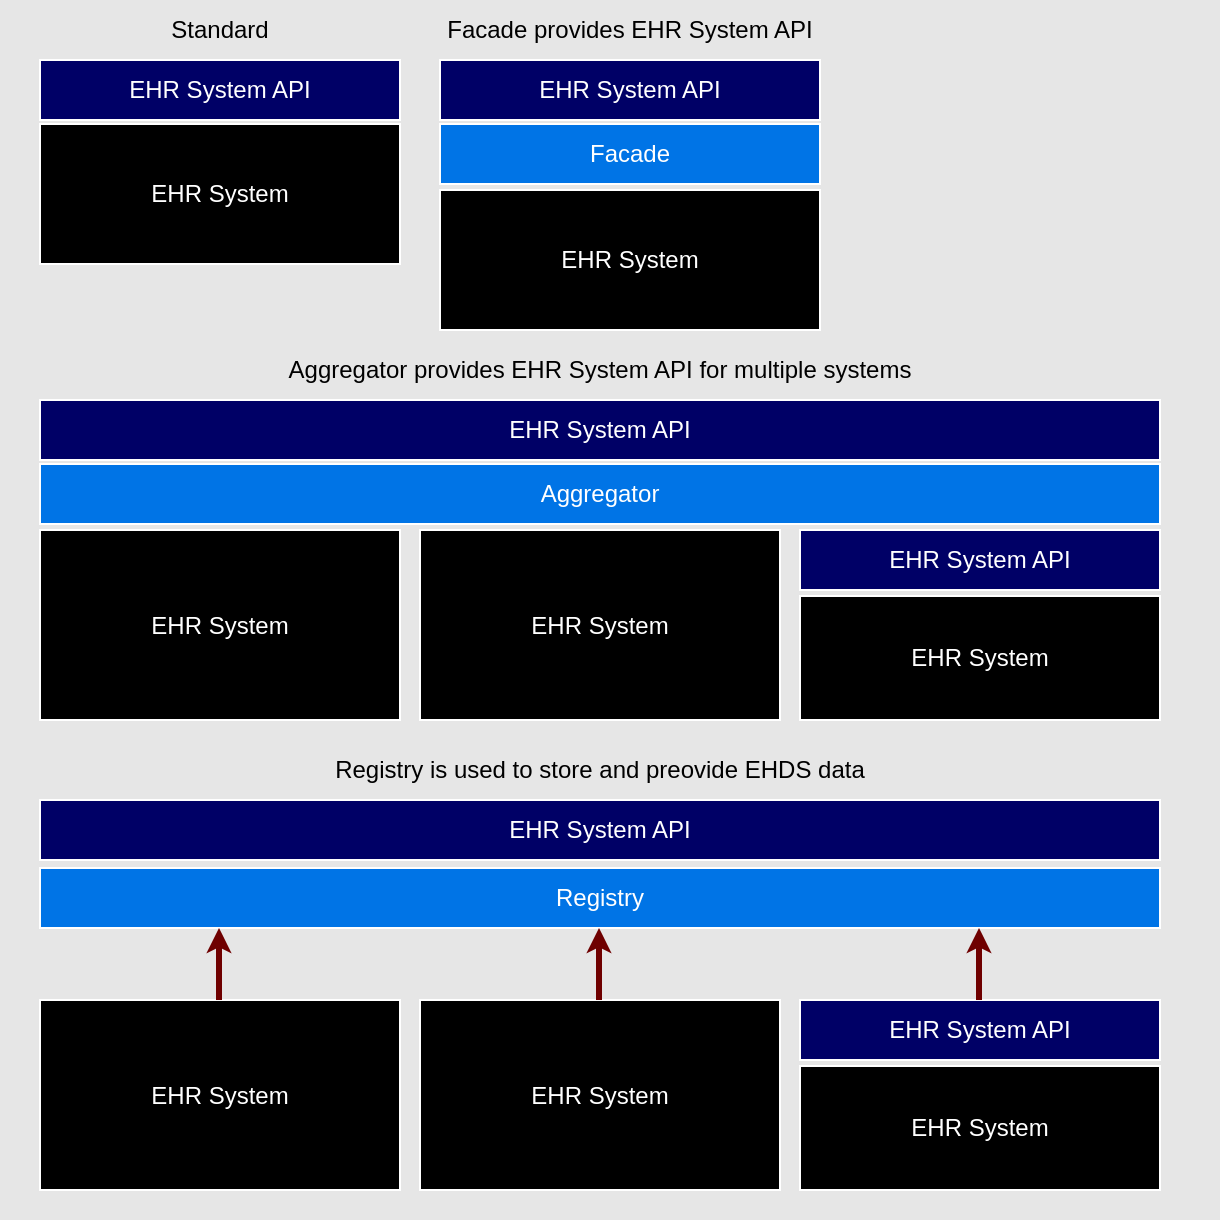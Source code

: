 <mxfile>
    <diagram id="48OBgp8QFrlcBwugOrAG" name="Page-1">
        <mxGraphModel dx="1348" dy="779" grid="1" gridSize="10" guides="1" tooltips="1" connect="1" arrows="1" fold="1" page="1" pageScale="1" pageWidth="850" pageHeight="1100" math="0" shadow="0">
            <root>
                <mxCell id="0"/>
                <mxCell id="1" parent="0"/>
                <mxCell id="36" value="" style="whiteSpace=wrap;html=1;aspect=fixed;fillColor=#E6E6E6;strokeColor=none;" vertex="1" parent="1">
                    <mxGeometry x="20" y="10" width="610" height="610" as="geometry"/>
                </mxCell>
                <mxCell id="2" value="&lt;font color=&quot;#ffffff&quot;&gt;EHR System API&lt;/font&gt;" style="whiteSpace=wrap;html=1;strokeColor=#FFFFFF;fillColor=#000066;" parent="1" vertex="1">
                    <mxGeometry x="40" y="40" width="180" height="30" as="geometry"/>
                </mxCell>
                <mxCell id="3" value="&lt;font color=&quot;#ffffff&quot;&gt;EHR System&lt;/font&gt;" style="whiteSpace=wrap;html=1;strokeColor=#FFFFFF;fillColor=#000000;" parent="1" vertex="1">
                    <mxGeometry x="40" y="72" width="180" height="70" as="geometry"/>
                </mxCell>
                <mxCell id="4" value="&lt;font color=&quot;#ffffff&quot;&gt;EHR System API&lt;/font&gt;" style="whiteSpace=wrap;html=1;strokeColor=#FFFFFF;fillColor=#000066;" parent="1" vertex="1">
                    <mxGeometry x="240" y="40" width="190" height="30" as="geometry"/>
                </mxCell>
                <mxCell id="5" value="&lt;font color=&quot;#ffffff&quot;&gt;EHR System&lt;/font&gt;" style="whiteSpace=wrap;html=1;strokeColor=#FFFFFF;fillColor=#000000;" parent="1" vertex="1">
                    <mxGeometry x="240" y="105" width="190" height="70" as="geometry"/>
                </mxCell>
                <mxCell id="6" value="&lt;font color=&quot;#ffffff&quot;&gt;Facade&lt;/font&gt;" style="whiteSpace=wrap;html=1;strokeColor=#FFFFFF;fillColor=#0074E6;" parent="1" vertex="1">
                    <mxGeometry x="240" y="72" width="190" height="30" as="geometry"/>
                </mxCell>
                <mxCell id="7" value="&lt;font color=&quot;#ffffff&quot;&gt;EHR System API&lt;/font&gt;" style="whiteSpace=wrap;html=1;strokeColor=#FFFFFF;fillColor=#000066;" parent="1" vertex="1">
                    <mxGeometry x="40" y="210" width="560" height="30" as="geometry"/>
                </mxCell>
                <mxCell id="8" value="&lt;font color=&quot;#ffffff&quot;&gt;EHR System&lt;/font&gt;" style="whiteSpace=wrap;html=1;strokeColor=#FFFFFF;fillColor=#000000;" parent="1" vertex="1">
                    <mxGeometry x="40" y="275" width="180" height="95" as="geometry"/>
                </mxCell>
                <mxCell id="9" value="&lt;font color=&quot;#ffffff&quot;&gt;Aggregator&lt;/font&gt;" style="whiteSpace=wrap;html=1;strokeColor=#FFFFFF;fillColor=#0074E6;" parent="1" vertex="1">
                    <mxGeometry x="40" y="242" width="560" height="30" as="geometry"/>
                </mxCell>
                <mxCell id="10" value="&lt;font color=&quot;#ffffff&quot;&gt;EHR System&lt;/font&gt;" style="whiteSpace=wrap;html=1;strokeColor=#FFFFFF;fillColor=#000000;" parent="1" vertex="1">
                    <mxGeometry x="230" y="275" width="180" height="95" as="geometry"/>
                </mxCell>
                <mxCell id="11" value="&lt;font color=&quot;#ffffff&quot;&gt;EHR System&lt;/font&gt;" style="whiteSpace=wrap;html=1;strokeColor=#FFFFFF;fillColor=#000000;" parent="1" vertex="1">
                    <mxGeometry x="420" y="308" width="180" height="62" as="geometry"/>
                </mxCell>
                <mxCell id="13" value="&lt;font color=&quot;#ffffff&quot;&gt;EHR System API&lt;/font&gt;" style="whiteSpace=wrap;html=1;strokeColor=#FFFFFF;fillColor=#000066;" parent="1" vertex="1">
                    <mxGeometry x="420" y="275" width="180" height="30" as="geometry"/>
                </mxCell>
                <mxCell id="14" value="&lt;font color=&quot;#ffffff&quot;&gt;EHR System API&lt;/font&gt;" style="whiteSpace=wrap;html=1;strokeColor=#FFFFFF;fillColor=#000066;" parent="1" vertex="1">
                    <mxGeometry x="40" y="410" width="560" height="30" as="geometry"/>
                </mxCell>
                <mxCell id="15" value="&lt;font color=&quot;#ffffff&quot;&gt;EHR System&lt;/font&gt;" style="whiteSpace=wrap;html=1;strokeColor=#FFFFFF;fillColor=#000000;" parent="1" vertex="1">
                    <mxGeometry x="40" y="510" width="180" height="95" as="geometry"/>
                </mxCell>
                <mxCell id="17" value="&lt;font color=&quot;#ffffff&quot;&gt;EHR System&lt;/font&gt;" style="whiteSpace=wrap;html=1;strokeColor=#FFFFFF;fillColor=#000000;" parent="1" vertex="1">
                    <mxGeometry x="230" y="510" width="180" height="95" as="geometry"/>
                </mxCell>
                <mxCell id="18" value="&lt;font color=&quot;#ffffff&quot;&gt;EHR System&lt;/font&gt;" style="whiteSpace=wrap;html=1;strokeColor=#FFFFFF;fillColor=#000000;" parent="1" vertex="1">
                    <mxGeometry x="420" y="543" width="180" height="62" as="geometry"/>
                </mxCell>
                <mxCell id="19" value="&lt;font color=&quot;#ffffff&quot;&gt;EHR System API&lt;/font&gt;" style="whiteSpace=wrap;html=1;strokeColor=#FFFFFF;fillColor=#000066;" parent="1" vertex="1">
                    <mxGeometry x="420" y="510" width="180" height="30" as="geometry"/>
                </mxCell>
                <mxCell id="21" value="&lt;font color=&quot;#ffffff&quot;&gt;Registry&lt;/font&gt;" style="whiteSpace=wrap;html=1;strokeColor=#FFFFFF;fillColor=#0074E6;" parent="1" vertex="1">
                    <mxGeometry x="40" y="444" width="560" height="30" as="geometry"/>
                </mxCell>
                <mxCell id="27" value="" style="endArrow=classic;startArrow=none;html=1;fillColor=#a20025;strokeColor=#6F0000;strokeWidth=3;endSize=3;startSize=3;startFill=0;" parent="1" edge="1">
                    <mxGeometry width="50" height="50" relative="1" as="geometry">
                        <mxPoint x="129.5" y="510" as="sourcePoint"/>
                        <mxPoint x="129.5" y="474" as="targetPoint"/>
                    </mxGeometry>
                </mxCell>
                <mxCell id="29" value="" style="endArrow=classic;startArrow=none;html=1;fillColor=#a20025;strokeColor=#6F0000;strokeWidth=3;endSize=3;startSize=3;startFill=0;" parent="1" edge="1">
                    <mxGeometry width="50" height="50" relative="1" as="geometry">
                        <mxPoint x="319.5" y="510" as="sourcePoint"/>
                        <mxPoint x="319.5" y="474" as="targetPoint"/>
                    </mxGeometry>
                </mxCell>
                <mxCell id="30" value="" style="endArrow=classic;startArrow=none;html=1;fillColor=#a20025;strokeColor=#6F0000;strokeWidth=3;endSize=3;startSize=3;startFill=0;" parent="1" edge="1">
                    <mxGeometry width="50" height="50" relative="1" as="geometry">
                        <mxPoint x="509.5" y="510" as="sourcePoint"/>
                        <mxPoint x="509.5" y="474" as="targetPoint"/>
                    </mxGeometry>
                </mxCell>
                <mxCell id="32" value="&lt;font style=&quot;font-size: 12px;&quot;&gt;Standard&lt;/font&gt;" style="text;html=1;align=center;verticalAlign=middle;whiteSpace=wrap;rounded=0;" parent="1" vertex="1">
                    <mxGeometry x="100" y="10" width="60" height="30" as="geometry"/>
                </mxCell>
                <mxCell id="33" value="&lt;font style=&quot;font-size: 12px;&quot;&gt;Facade provides EHR System API&lt;/font&gt;" style="text;html=1;align=center;verticalAlign=middle;whiteSpace=wrap;rounded=0;" parent="1" vertex="1">
                    <mxGeometry x="240" y="10" width="190" height="30" as="geometry"/>
                </mxCell>
                <mxCell id="34" value="Aggregator provides EHR System API for multiple systems" style="text;html=1;align=center;verticalAlign=middle;whiteSpace=wrap;rounded=0;" parent="1" vertex="1">
                    <mxGeometry x="40" y="180" width="560" height="30" as="geometry"/>
                </mxCell>
                <mxCell id="35" value="Registry is used to store and preovide EHDS data" style="text;html=1;align=center;verticalAlign=middle;whiteSpace=wrap;rounded=0;" parent="1" vertex="1">
                    <mxGeometry x="40" y="380" width="560" height="30" as="geometry"/>
                </mxCell>
            </root>
        </mxGraphModel>
    </diagram>
</mxfile>